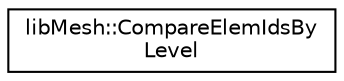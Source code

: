 digraph "类继承关系图"
{
 // INTERACTIVE_SVG=YES
  edge [fontname="Helvetica",fontsize="10",labelfontname="Helvetica",labelfontsize="10"];
  node [fontname="Helvetica",fontsize="10",shape=record];
  rankdir="LR";
  Node1 [label="libMesh::CompareElemIdsBy\lLevel",height=0.2,width=0.4,color="black", fillcolor="white", style="filled",URL="$structlibMesh_1_1CompareElemIdsByLevel.html",tooltip="Specific weak ordering for Elem *&#39;s to be used in a set. "];
}
